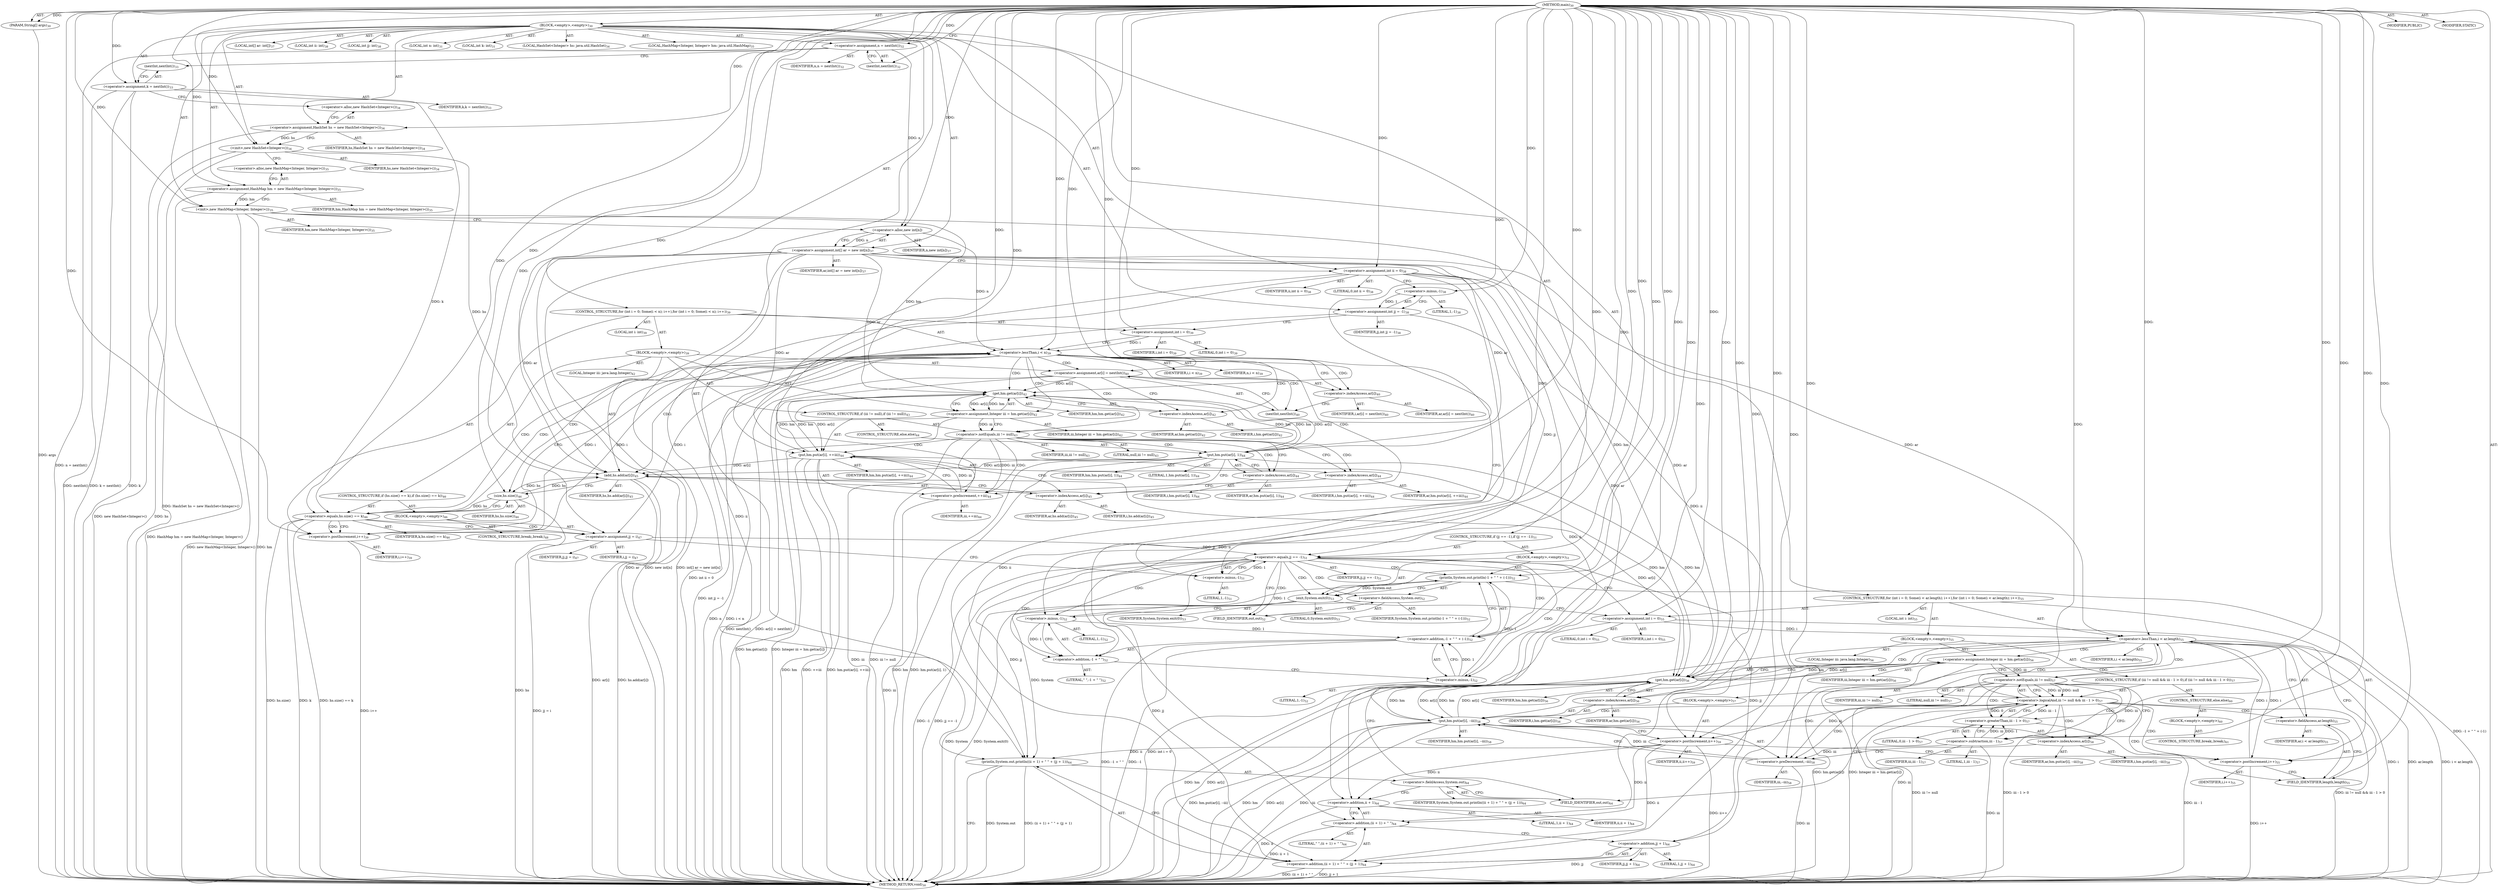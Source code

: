 digraph "main" {  
"88" [label = <(METHOD,main)<SUB>30</SUB>> ]
"89" [label = <(PARAM,String[] args)<SUB>30</SUB>> ]
"90" [label = <(BLOCK,&lt;empty&gt;,&lt;empty&gt;)<SUB>30</SUB>> ]
"91" [label = <(LOCAL,int n: int)<SUB>31</SUB>> ]
"92" [label = <(LOCAL,int k: int)<SUB>31</SUB>> ]
"93" [label = <(&lt;operator&gt;.assignment,n = nextInt())<SUB>32</SUB>> ]
"94" [label = <(IDENTIFIER,n,n = nextInt())<SUB>32</SUB>> ]
"95" [label = <(nextInt,nextInt())<SUB>32</SUB>> ]
"96" [label = <(&lt;operator&gt;.assignment,k = nextInt())<SUB>33</SUB>> ]
"97" [label = <(IDENTIFIER,k,k = nextInt())<SUB>33</SUB>> ]
"98" [label = <(nextInt,nextInt())<SUB>33</SUB>> ]
"6" [label = <(LOCAL,HashSet&lt;Integer&gt; hs: java.util.HashSet)<SUB>34</SUB>> ]
"99" [label = <(&lt;operator&gt;.assignment,HashSet hs = new HashSet&lt;Integer&gt;())<SUB>34</SUB>> ]
"100" [label = <(IDENTIFIER,hs,HashSet hs = new HashSet&lt;Integer&gt;())<SUB>34</SUB>> ]
"101" [label = <(&lt;operator&gt;.alloc,new HashSet&lt;Integer&gt;())<SUB>34</SUB>> ]
"102" [label = <(&lt;init&gt;,new HashSet&lt;Integer&gt;())<SUB>34</SUB>> ]
"5" [label = <(IDENTIFIER,hs,new HashSet&lt;Integer&gt;())<SUB>34</SUB>> ]
"8" [label = <(LOCAL,HashMap&lt;Integer, Integer&gt; hm: java.util.HashMap)<SUB>35</SUB>> ]
"103" [label = <(&lt;operator&gt;.assignment,HashMap hm = new HashMap&lt;Integer, Integer&gt;())<SUB>35</SUB>> ]
"104" [label = <(IDENTIFIER,hm,HashMap hm = new HashMap&lt;Integer, Integer&gt;())<SUB>35</SUB>> ]
"105" [label = <(&lt;operator&gt;.alloc,new HashMap&lt;Integer, Integer&gt;())<SUB>35</SUB>> ]
"106" [label = <(&lt;init&gt;,new HashMap&lt;Integer, Integer&gt;())<SUB>35</SUB>> ]
"7" [label = <(IDENTIFIER,hm,new HashMap&lt;Integer, Integer&gt;())<SUB>35</SUB>> ]
"107" [label = <(LOCAL,int[] ar: int[])<SUB>37</SUB>> ]
"108" [label = <(&lt;operator&gt;.assignment,int[] ar = new int[n])<SUB>37</SUB>> ]
"109" [label = <(IDENTIFIER,ar,int[] ar = new int[n])<SUB>37</SUB>> ]
"110" [label = <(&lt;operator&gt;.alloc,new int[n])> ]
"111" [label = <(IDENTIFIER,n,new int[n])<SUB>37</SUB>> ]
"112" [label = <(LOCAL,int ii: int)<SUB>38</SUB>> ]
"113" [label = <(LOCAL,int jj: int)<SUB>38</SUB>> ]
"114" [label = <(&lt;operator&gt;.assignment,int ii = 0)<SUB>38</SUB>> ]
"115" [label = <(IDENTIFIER,ii,int ii = 0)<SUB>38</SUB>> ]
"116" [label = <(LITERAL,0,int ii = 0)<SUB>38</SUB>> ]
"117" [label = <(&lt;operator&gt;.assignment,int jj = -1)<SUB>38</SUB>> ]
"118" [label = <(IDENTIFIER,jj,int jj = -1)<SUB>38</SUB>> ]
"119" [label = <(&lt;operator&gt;.minus,-1)<SUB>38</SUB>> ]
"120" [label = <(LITERAL,1,-1)<SUB>38</SUB>> ]
"121" [label = <(CONTROL_STRUCTURE,for (int i = 0; Some(i &lt; n); i++),for (int i = 0; Some(i &lt; n); i++))<SUB>39</SUB>> ]
"122" [label = <(LOCAL,int i: int)<SUB>39</SUB>> ]
"123" [label = <(&lt;operator&gt;.assignment,int i = 0)<SUB>39</SUB>> ]
"124" [label = <(IDENTIFIER,i,int i = 0)<SUB>39</SUB>> ]
"125" [label = <(LITERAL,0,int i = 0)<SUB>39</SUB>> ]
"126" [label = <(&lt;operator&gt;.lessThan,i &lt; n)<SUB>39</SUB>> ]
"127" [label = <(IDENTIFIER,i,i &lt; n)<SUB>39</SUB>> ]
"128" [label = <(IDENTIFIER,n,i &lt; n)<SUB>39</SUB>> ]
"129" [label = <(&lt;operator&gt;.postIncrement,i++)<SUB>39</SUB>> ]
"130" [label = <(IDENTIFIER,i,i++)<SUB>39</SUB>> ]
"131" [label = <(BLOCK,&lt;empty&gt;,&lt;empty&gt;)<SUB>39</SUB>> ]
"132" [label = <(&lt;operator&gt;.assignment,ar[i] = nextInt())<SUB>40</SUB>> ]
"133" [label = <(&lt;operator&gt;.indexAccess,ar[i])<SUB>40</SUB>> ]
"134" [label = <(IDENTIFIER,ar,ar[i] = nextInt())<SUB>40</SUB>> ]
"135" [label = <(IDENTIFIER,i,ar[i] = nextInt())<SUB>40</SUB>> ]
"136" [label = <(nextInt,nextInt())<SUB>40</SUB>> ]
"137" [label = <(LOCAL,Integer iii: java.lang.Integer)<SUB>42</SUB>> ]
"138" [label = <(&lt;operator&gt;.assignment,Integer iii = hm.get(ar[i]))<SUB>42</SUB>> ]
"139" [label = <(IDENTIFIER,iii,Integer iii = hm.get(ar[i]))<SUB>42</SUB>> ]
"140" [label = <(get,hm.get(ar[i]))<SUB>42</SUB>> ]
"141" [label = <(IDENTIFIER,hm,hm.get(ar[i]))<SUB>42</SUB>> ]
"142" [label = <(&lt;operator&gt;.indexAccess,ar[i])<SUB>42</SUB>> ]
"143" [label = <(IDENTIFIER,ar,hm.get(ar[i]))<SUB>42</SUB>> ]
"144" [label = <(IDENTIFIER,i,hm.get(ar[i]))<SUB>42</SUB>> ]
"145" [label = <(CONTROL_STRUCTURE,if (iii != null),if (iii != null))<SUB>43</SUB>> ]
"146" [label = <(&lt;operator&gt;.notEquals,iii != null)<SUB>43</SUB>> ]
"147" [label = <(IDENTIFIER,iii,iii != null)<SUB>43</SUB>> ]
"148" [label = <(LITERAL,null,iii != null)<SUB>43</SUB>> ]
"149" [label = <(put,hm.put(ar[i], ++iii))<SUB>44</SUB>> ]
"150" [label = <(IDENTIFIER,hm,hm.put(ar[i], ++iii))<SUB>44</SUB>> ]
"151" [label = <(&lt;operator&gt;.indexAccess,ar[i])<SUB>44</SUB>> ]
"152" [label = <(IDENTIFIER,ar,hm.put(ar[i], ++iii))<SUB>44</SUB>> ]
"153" [label = <(IDENTIFIER,i,hm.put(ar[i], ++iii))<SUB>44</SUB>> ]
"154" [label = <(&lt;operator&gt;.preIncrement,++iii)<SUB>44</SUB>> ]
"155" [label = <(IDENTIFIER,iii,++iii)<SUB>44</SUB>> ]
"156" [label = <(CONTROL_STRUCTURE,else,else)<SUB>44</SUB>> ]
"157" [label = <(put,hm.put(ar[i], 1))<SUB>44</SUB>> ]
"158" [label = <(IDENTIFIER,hm,hm.put(ar[i], 1))<SUB>44</SUB>> ]
"159" [label = <(&lt;operator&gt;.indexAccess,ar[i])<SUB>44</SUB>> ]
"160" [label = <(IDENTIFIER,ar,hm.put(ar[i], 1))<SUB>44</SUB>> ]
"161" [label = <(IDENTIFIER,i,hm.put(ar[i], 1))<SUB>44</SUB>> ]
"162" [label = <(LITERAL,1,hm.put(ar[i], 1))<SUB>44</SUB>> ]
"163" [label = <(add,hs.add(ar[i]))<SUB>45</SUB>> ]
"164" [label = <(IDENTIFIER,hs,hs.add(ar[i]))<SUB>45</SUB>> ]
"165" [label = <(&lt;operator&gt;.indexAccess,ar[i])<SUB>45</SUB>> ]
"166" [label = <(IDENTIFIER,ar,hs.add(ar[i]))<SUB>45</SUB>> ]
"167" [label = <(IDENTIFIER,i,hs.add(ar[i]))<SUB>45</SUB>> ]
"168" [label = <(CONTROL_STRUCTURE,if (hs.size() == k),if (hs.size() == k))<SUB>46</SUB>> ]
"169" [label = <(&lt;operator&gt;.equals,hs.size() == k)<SUB>46</SUB>> ]
"170" [label = <(size,hs.size())<SUB>46</SUB>> ]
"171" [label = <(IDENTIFIER,hs,hs.size())<SUB>46</SUB>> ]
"172" [label = <(IDENTIFIER,k,hs.size() == k)<SUB>46</SUB>> ]
"173" [label = <(BLOCK,&lt;empty&gt;,&lt;empty&gt;)<SUB>46</SUB>> ]
"174" [label = <(&lt;operator&gt;.assignment,jj = i)<SUB>47</SUB>> ]
"175" [label = <(IDENTIFIER,jj,jj = i)<SUB>47</SUB>> ]
"176" [label = <(IDENTIFIER,i,jj = i)<SUB>47</SUB>> ]
"177" [label = <(CONTROL_STRUCTURE,break;,break;)<SUB>48</SUB>> ]
"178" [label = <(CONTROL_STRUCTURE,if (jj == -1),if (jj == -1))<SUB>51</SUB>> ]
"179" [label = <(&lt;operator&gt;.equals,jj == -1)<SUB>51</SUB>> ]
"180" [label = <(IDENTIFIER,jj,jj == -1)<SUB>51</SUB>> ]
"181" [label = <(&lt;operator&gt;.minus,-1)<SUB>51</SUB>> ]
"182" [label = <(LITERAL,1,-1)<SUB>51</SUB>> ]
"183" [label = <(BLOCK,&lt;empty&gt;,&lt;empty&gt;)<SUB>51</SUB>> ]
"184" [label = <(println,System.out.println(-1 + &quot; &quot; + (-1)))<SUB>52</SUB>> ]
"185" [label = <(&lt;operator&gt;.fieldAccess,System.out)<SUB>52</SUB>> ]
"186" [label = <(IDENTIFIER,System,System.out.println(-1 + &quot; &quot; + (-1)))<SUB>52</SUB>> ]
"187" [label = <(FIELD_IDENTIFIER,out,out)<SUB>52</SUB>> ]
"188" [label = <(&lt;operator&gt;.addition,-1 + &quot; &quot; + (-1))<SUB>52</SUB>> ]
"189" [label = <(&lt;operator&gt;.addition,-1 + &quot; &quot;)<SUB>52</SUB>> ]
"190" [label = <(&lt;operator&gt;.minus,-1)<SUB>52</SUB>> ]
"191" [label = <(LITERAL,1,-1)<SUB>52</SUB>> ]
"192" [label = <(LITERAL,&quot; &quot;,-1 + &quot; &quot;)<SUB>52</SUB>> ]
"193" [label = <(&lt;operator&gt;.minus,-1)<SUB>52</SUB>> ]
"194" [label = <(LITERAL,1,-1)<SUB>52</SUB>> ]
"195" [label = <(exit,System.exit(0))<SUB>53</SUB>> ]
"196" [label = <(IDENTIFIER,System,System.exit(0))<SUB>53</SUB>> ]
"197" [label = <(LITERAL,0,System.exit(0))<SUB>53</SUB>> ]
"198" [label = <(CONTROL_STRUCTURE,for (int i = 0; Some(i &lt; ar.length); i++),for (int i = 0; Some(i &lt; ar.length); i++))<SUB>55</SUB>> ]
"199" [label = <(LOCAL,int i: int)<SUB>55</SUB>> ]
"200" [label = <(&lt;operator&gt;.assignment,int i = 0)<SUB>55</SUB>> ]
"201" [label = <(IDENTIFIER,i,int i = 0)<SUB>55</SUB>> ]
"202" [label = <(LITERAL,0,int i = 0)<SUB>55</SUB>> ]
"203" [label = <(&lt;operator&gt;.lessThan,i &lt; ar.length)<SUB>55</SUB>> ]
"204" [label = <(IDENTIFIER,i,i &lt; ar.length)<SUB>55</SUB>> ]
"205" [label = <(&lt;operator&gt;.fieldAccess,ar.length)<SUB>55</SUB>> ]
"206" [label = <(IDENTIFIER,ar,i &lt; ar.length)<SUB>55</SUB>> ]
"207" [label = <(FIELD_IDENTIFIER,length,length)<SUB>55</SUB>> ]
"208" [label = <(&lt;operator&gt;.postIncrement,i++)<SUB>55</SUB>> ]
"209" [label = <(IDENTIFIER,i,i++)<SUB>55</SUB>> ]
"210" [label = <(BLOCK,&lt;empty&gt;,&lt;empty&gt;)<SUB>55</SUB>> ]
"211" [label = <(LOCAL,Integer iii: java.lang.Integer)<SUB>56</SUB>> ]
"212" [label = <(&lt;operator&gt;.assignment,Integer iii = hm.get(ar[i]))<SUB>56</SUB>> ]
"213" [label = <(IDENTIFIER,iii,Integer iii = hm.get(ar[i]))<SUB>56</SUB>> ]
"214" [label = <(get,hm.get(ar[i]))<SUB>56</SUB>> ]
"215" [label = <(IDENTIFIER,hm,hm.get(ar[i]))<SUB>56</SUB>> ]
"216" [label = <(&lt;operator&gt;.indexAccess,ar[i])<SUB>56</SUB>> ]
"217" [label = <(IDENTIFIER,ar,hm.get(ar[i]))<SUB>56</SUB>> ]
"218" [label = <(IDENTIFIER,i,hm.get(ar[i]))<SUB>56</SUB>> ]
"219" [label = <(CONTROL_STRUCTURE,if (iii != null &amp;&amp; iii - 1 &gt; 0),if (iii != null &amp;&amp; iii - 1 &gt; 0))<SUB>57</SUB>> ]
"220" [label = <(&lt;operator&gt;.logicalAnd,iii != null &amp;&amp; iii - 1 &gt; 0)<SUB>57</SUB>> ]
"221" [label = <(&lt;operator&gt;.notEquals,iii != null)<SUB>57</SUB>> ]
"222" [label = <(IDENTIFIER,iii,iii != null)<SUB>57</SUB>> ]
"223" [label = <(LITERAL,null,iii != null)<SUB>57</SUB>> ]
"224" [label = <(&lt;operator&gt;.greaterThan,iii - 1 &gt; 0)<SUB>57</SUB>> ]
"225" [label = <(&lt;operator&gt;.subtraction,iii - 1)<SUB>57</SUB>> ]
"226" [label = <(IDENTIFIER,iii,iii - 1)<SUB>57</SUB>> ]
"227" [label = <(LITERAL,1,iii - 1)<SUB>57</SUB>> ]
"228" [label = <(LITERAL,0,iii - 1 &gt; 0)<SUB>57</SUB>> ]
"229" [label = <(BLOCK,&lt;empty&gt;,&lt;empty&gt;)<SUB>57</SUB>> ]
"230" [label = <(put,hm.put(ar[i], --iii))<SUB>58</SUB>> ]
"231" [label = <(IDENTIFIER,hm,hm.put(ar[i], --iii))<SUB>58</SUB>> ]
"232" [label = <(&lt;operator&gt;.indexAccess,ar[i])<SUB>58</SUB>> ]
"233" [label = <(IDENTIFIER,ar,hm.put(ar[i], --iii))<SUB>58</SUB>> ]
"234" [label = <(IDENTIFIER,i,hm.put(ar[i], --iii))<SUB>58</SUB>> ]
"235" [label = <(&lt;operator&gt;.preDecrement,--iii)<SUB>58</SUB>> ]
"236" [label = <(IDENTIFIER,iii,--iii)<SUB>58</SUB>> ]
"237" [label = <(&lt;operator&gt;.postIncrement,ii++)<SUB>59</SUB>> ]
"238" [label = <(IDENTIFIER,ii,ii++)<SUB>59</SUB>> ]
"239" [label = <(CONTROL_STRUCTURE,else,else)<SUB>60</SUB>> ]
"240" [label = <(BLOCK,&lt;empty&gt;,&lt;empty&gt;)<SUB>60</SUB>> ]
"241" [label = <(CONTROL_STRUCTURE,break;,break;)<SUB>61</SUB>> ]
"242" [label = <(println,System.out.println((ii + 1) + &quot; &quot; + (jj + 1)))<SUB>64</SUB>> ]
"243" [label = <(&lt;operator&gt;.fieldAccess,System.out)<SUB>64</SUB>> ]
"244" [label = <(IDENTIFIER,System,System.out.println((ii + 1) + &quot; &quot; + (jj + 1)))<SUB>64</SUB>> ]
"245" [label = <(FIELD_IDENTIFIER,out,out)<SUB>64</SUB>> ]
"246" [label = <(&lt;operator&gt;.addition,(ii + 1) + &quot; &quot; + (jj + 1))<SUB>64</SUB>> ]
"247" [label = <(&lt;operator&gt;.addition,(ii + 1) + &quot; &quot;)<SUB>64</SUB>> ]
"248" [label = <(&lt;operator&gt;.addition,ii + 1)<SUB>64</SUB>> ]
"249" [label = <(IDENTIFIER,ii,ii + 1)<SUB>64</SUB>> ]
"250" [label = <(LITERAL,1,ii + 1)<SUB>64</SUB>> ]
"251" [label = <(LITERAL,&quot; &quot;,(ii + 1) + &quot; &quot;)<SUB>64</SUB>> ]
"252" [label = <(&lt;operator&gt;.addition,jj + 1)<SUB>64</SUB>> ]
"253" [label = <(IDENTIFIER,jj,jj + 1)<SUB>64</SUB>> ]
"254" [label = <(LITERAL,1,jj + 1)<SUB>64</SUB>> ]
"255" [label = <(MODIFIER,PUBLIC)> ]
"256" [label = <(MODIFIER,STATIC)> ]
"257" [label = <(METHOD_RETURN,void)<SUB>30</SUB>> ]
  "88" -> "89"  [ label = "AST: "] 
  "88" -> "90"  [ label = "AST: "] 
  "88" -> "255"  [ label = "AST: "] 
  "88" -> "256"  [ label = "AST: "] 
  "88" -> "257"  [ label = "AST: "] 
  "90" -> "91"  [ label = "AST: "] 
  "90" -> "92"  [ label = "AST: "] 
  "90" -> "93"  [ label = "AST: "] 
  "90" -> "96"  [ label = "AST: "] 
  "90" -> "6"  [ label = "AST: "] 
  "90" -> "99"  [ label = "AST: "] 
  "90" -> "102"  [ label = "AST: "] 
  "90" -> "8"  [ label = "AST: "] 
  "90" -> "103"  [ label = "AST: "] 
  "90" -> "106"  [ label = "AST: "] 
  "90" -> "107"  [ label = "AST: "] 
  "90" -> "108"  [ label = "AST: "] 
  "90" -> "112"  [ label = "AST: "] 
  "90" -> "113"  [ label = "AST: "] 
  "90" -> "114"  [ label = "AST: "] 
  "90" -> "117"  [ label = "AST: "] 
  "90" -> "121"  [ label = "AST: "] 
  "90" -> "178"  [ label = "AST: "] 
  "90" -> "198"  [ label = "AST: "] 
  "90" -> "242"  [ label = "AST: "] 
  "93" -> "94"  [ label = "AST: "] 
  "93" -> "95"  [ label = "AST: "] 
  "96" -> "97"  [ label = "AST: "] 
  "96" -> "98"  [ label = "AST: "] 
  "99" -> "100"  [ label = "AST: "] 
  "99" -> "101"  [ label = "AST: "] 
  "102" -> "5"  [ label = "AST: "] 
  "103" -> "104"  [ label = "AST: "] 
  "103" -> "105"  [ label = "AST: "] 
  "106" -> "7"  [ label = "AST: "] 
  "108" -> "109"  [ label = "AST: "] 
  "108" -> "110"  [ label = "AST: "] 
  "110" -> "111"  [ label = "AST: "] 
  "114" -> "115"  [ label = "AST: "] 
  "114" -> "116"  [ label = "AST: "] 
  "117" -> "118"  [ label = "AST: "] 
  "117" -> "119"  [ label = "AST: "] 
  "119" -> "120"  [ label = "AST: "] 
  "121" -> "122"  [ label = "AST: "] 
  "121" -> "123"  [ label = "AST: "] 
  "121" -> "126"  [ label = "AST: "] 
  "121" -> "129"  [ label = "AST: "] 
  "121" -> "131"  [ label = "AST: "] 
  "123" -> "124"  [ label = "AST: "] 
  "123" -> "125"  [ label = "AST: "] 
  "126" -> "127"  [ label = "AST: "] 
  "126" -> "128"  [ label = "AST: "] 
  "129" -> "130"  [ label = "AST: "] 
  "131" -> "132"  [ label = "AST: "] 
  "131" -> "137"  [ label = "AST: "] 
  "131" -> "138"  [ label = "AST: "] 
  "131" -> "145"  [ label = "AST: "] 
  "131" -> "163"  [ label = "AST: "] 
  "131" -> "168"  [ label = "AST: "] 
  "132" -> "133"  [ label = "AST: "] 
  "132" -> "136"  [ label = "AST: "] 
  "133" -> "134"  [ label = "AST: "] 
  "133" -> "135"  [ label = "AST: "] 
  "138" -> "139"  [ label = "AST: "] 
  "138" -> "140"  [ label = "AST: "] 
  "140" -> "141"  [ label = "AST: "] 
  "140" -> "142"  [ label = "AST: "] 
  "142" -> "143"  [ label = "AST: "] 
  "142" -> "144"  [ label = "AST: "] 
  "145" -> "146"  [ label = "AST: "] 
  "145" -> "149"  [ label = "AST: "] 
  "145" -> "156"  [ label = "AST: "] 
  "146" -> "147"  [ label = "AST: "] 
  "146" -> "148"  [ label = "AST: "] 
  "149" -> "150"  [ label = "AST: "] 
  "149" -> "151"  [ label = "AST: "] 
  "149" -> "154"  [ label = "AST: "] 
  "151" -> "152"  [ label = "AST: "] 
  "151" -> "153"  [ label = "AST: "] 
  "154" -> "155"  [ label = "AST: "] 
  "156" -> "157"  [ label = "AST: "] 
  "157" -> "158"  [ label = "AST: "] 
  "157" -> "159"  [ label = "AST: "] 
  "157" -> "162"  [ label = "AST: "] 
  "159" -> "160"  [ label = "AST: "] 
  "159" -> "161"  [ label = "AST: "] 
  "163" -> "164"  [ label = "AST: "] 
  "163" -> "165"  [ label = "AST: "] 
  "165" -> "166"  [ label = "AST: "] 
  "165" -> "167"  [ label = "AST: "] 
  "168" -> "169"  [ label = "AST: "] 
  "168" -> "173"  [ label = "AST: "] 
  "169" -> "170"  [ label = "AST: "] 
  "169" -> "172"  [ label = "AST: "] 
  "170" -> "171"  [ label = "AST: "] 
  "173" -> "174"  [ label = "AST: "] 
  "173" -> "177"  [ label = "AST: "] 
  "174" -> "175"  [ label = "AST: "] 
  "174" -> "176"  [ label = "AST: "] 
  "178" -> "179"  [ label = "AST: "] 
  "178" -> "183"  [ label = "AST: "] 
  "179" -> "180"  [ label = "AST: "] 
  "179" -> "181"  [ label = "AST: "] 
  "181" -> "182"  [ label = "AST: "] 
  "183" -> "184"  [ label = "AST: "] 
  "183" -> "195"  [ label = "AST: "] 
  "184" -> "185"  [ label = "AST: "] 
  "184" -> "188"  [ label = "AST: "] 
  "185" -> "186"  [ label = "AST: "] 
  "185" -> "187"  [ label = "AST: "] 
  "188" -> "189"  [ label = "AST: "] 
  "188" -> "193"  [ label = "AST: "] 
  "189" -> "190"  [ label = "AST: "] 
  "189" -> "192"  [ label = "AST: "] 
  "190" -> "191"  [ label = "AST: "] 
  "193" -> "194"  [ label = "AST: "] 
  "195" -> "196"  [ label = "AST: "] 
  "195" -> "197"  [ label = "AST: "] 
  "198" -> "199"  [ label = "AST: "] 
  "198" -> "200"  [ label = "AST: "] 
  "198" -> "203"  [ label = "AST: "] 
  "198" -> "208"  [ label = "AST: "] 
  "198" -> "210"  [ label = "AST: "] 
  "200" -> "201"  [ label = "AST: "] 
  "200" -> "202"  [ label = "AST: "] 
  "203" -> "204"  [ label = "AST: "] 
  "203" -> "205"  [ label = "AST: "] 
  "205" -> "206"  [ label = "AST: "] 
  "205" -> "207"  [ label = "AST: "] 
  "208" -> "209"  [ label = "AST: "] 
  "210" -> "211"  [ label = "AST: "] 
  "210" -> "212"  [ label = "AST: "] 
  "210" -> "219"  [ label = "AST: "] 
  "212" -> "213"  [ label = "AST: "] 
  "212" -> "214"  [ label = "AST: "] 
  "214" -> "215"  [ label = "AST: "] 
  "214" -> "216"  [ label = "AST: "] 
  "216" -> "217"  [ label = "AST: "] 
  "216" -> "218"  [ label = "AST: "] 
  "219" -> "220"  [ label = "AST: "] 
  "219" -> "229"  [ label = "AST: "] 
  "219" -> "239"  [ label = "AST: "] 
  "220" -> "221"  [ label = "AST: "] 
  "220" -> "224"  [ label = "AST: "] 
  "221" -> "222"  [ label = "AST: "] 
  "221" -> "223"  [ label = "AST: "] 
  "224" -> "225"  [ label = "AST: "] 
  "224" -> "228"  [ label = "AST: "] 
  "225" -> "226"  [ label = "AST: "] 
  "225" -> "227"  [ label = "AST: "] 
  "229" -> "230"  [ label = "AST: "] 
  "229" -> "237"  [ label = "AST: "] 
  "230" -> "231"  [ label = "AST: "] 
  "230" -> "232"  [ label = "AST: "] 
  "230" -> "235"  [ label = "AST: "] 
  "232" -> "233"  [ label = "AST: "] 
  "232" -> "234"  [ label = "AST: "] 
  "235" -> "236"  [ label = "AST: "] 
  "237" -> "238"  [ label = "AST: "] 
  "239" -> "240"  [ label = "AST: "] 
  "240" -> "241"  [ label = "AST: "] 
  "242" -> "243"  [ label = "AST: "] 
  "242" -> "246"  [ label = "AST: "] 
  "243" -> "244"  [ label = "AST: "] 
  "243" -> "245"  [ label = "AST: "] 
  "246" -> "247"  [ label = "AST: "] 
  "246" -> "252"  [ label = "AST: "] 
  "247" -> "248"  [ label = "AST: "] 
  "247" -> "251"  [ label = "AST: "] 
  "248" -> "249"  [ label = "AST: "] 
  "248" -> "250"  [ label = "AST: "] 
  "252" -> "253"  [ label = "AST: "] 
  "252" -> "254"  [ label = "AST: "] 
  "93" -> "98"  [ label = "CFG: "] 
  "96" -> "101"  [ label = "CFG: "] 
  "99" -> "102"  [ label = "CFG: "] 
  "102" -> "105"  [ label = "CFG: "] 
  "103" -> "106"  [ label = "CFG: "] 
  "106" -> "110"  [ label = "CFG: "] 
  "108" -> "114"  [ label = "CFG: "] 
  "114" -> "119"  [ label = "CFG: "] 
  "117" -> "123"  [ label = "CFG: "] 
  "242" -> "257"  [ label = "CFG: "] 
  "95" -> "93"  [ label = "CFG: "] 
  "98" -> "96"  [ label = "CFG: "] 
  "101" -> "99"  [ label = "CFG: "] 
  "105" -> "103"  [ label = "CFG: "] 
  "110" -> "108"  [ label = "CFG: "] 
  "119" -> "117"  [ label = "CFG: "] 
  "123" -> "126"  [ label = "CFG: "] 
  "126" -> "133"  [ label = "CFG: "] 
  "126" -> "181"  [ label = "CFG: "] 
  "129" -> "126"  [ label = "CFG: "] 
  "179" -> "187"  [ label = "CFG: "] 
  "179" -> "200"  [ label = "CFG: "] 
  "200" -> "207"  [ label = "CFG: "] 
  "203" -> "216"  [ label = "CFG: "] 
  "203" -> "245"  [ label = "CFG: "] 
  "208" -> "207"  [ label = "CFG: "] 
  "243" -> "248"  [ label = "CFG: "] 
  "246" -> "242"  [ label = "CFG: "] 
  "132" -> "142"  [ label = "CFG: "] 
  "138" -> "146"  [ label = "CFG: "] 
  "163" -> "170"  [ label = "CFG: "] 
  "181" -> "179"  [ label = "CFG: "] 
  "184" -> "195"  [ label = "CFG: "] 
  "195" -> "200"  [ label = "CFG: "] 
  "205" -> "203"  [ label = "CFG: "] 
  "212" -> "221"  [ label = "CFG: "] 
  "245" -> "243"  [ label = "CFG: "] 
  "247" -> "252"  [ label = "CFG: "] 
  "252" -> "246"  [ label = "CFG: "] 
  "133" -> "136"  [ label = "CFG: "] 
  "136" -> "132"  [ label = "CFG: "] 
  "140" -> "138"  [ label = "CFG: "] 
  "146" -> "151"  [ label = "CFG: "] 
  "146" -> "159"  [ label = "CFG: "] 
  "149" -> "165"  [ label = "CFG: "] 
  "165" -> "163"  [ label = "CFG: "] 
  "169" -> "174"  [ label = "CFG: "] 
  "169" -> "129"  [ label = "CFG: "] 
  "185" -> "190"  [ label = "CFG: "] 
  "188" -> "184"  [ label = "CFG: "] 
  "207" -> "205"  [ label = "CFG: "] 
  "214" -> "212"  [ label = "CFG: "] 
  "220" -> "232"  [ label = "CFG: "] 
  "220" -> "245"  [ label = "CFG: "] 
  "248" -> "247"  [ label = "CFG: "] 
  "142" -> "140"  [ label = "CFG: "] 
  "151" -> "154"  [ label = "CFG: "] 
  "154" -> "149"  [ label = "CFG: "] 
  "157" -> "165"  [ label = "CFG: "] 
  "170" -> "169"  [ label = "CFG: "] 
  "174" -> "181"  [ label = "CFG: "] 
  "187" -> "185"  [ label = "CFG: "] 
  "189" -> "193"  [ label = "CFG: "] 
  "193" -> "188"  [ label = "CFG: "] 
  "216" -> "214"  [ label = "CFG: "] 
  "221" -> "220"  [ label = "CFG: "] 
  "221" -> "225"  [ label = "CFG: "] 
  "224" -> "220"  [ label = "CFG: "] 
  "230" -> "237"  [ label = "CFG: "] 
  "237" -> "208"  [ label = "CFG: "] 
  "159" -> "157"  [ label = "CFG: "] 
  "190" -> "189"  [ label = "CFG: "] 
  "225" -> "224"  [ label = "CFG: "] 
  "232" -> "235"  [ label = "CFG: "] 
  "235" -> "230"  [ label = "CFG: "] 
  "88" -> "95"  [ label = "CFG: "] 
  "89" -> "257"  [ label = "DDG: args"] 
  "93" -> "257"  [ label = "DDG: n = nextInt()"] 
  "96" -> "257"  [ label = "DDG: k"] 
  "96" -> "257"  [ label = "DDG: nextInt()"] 
  "96" -> "257"  [ label = "DDG: k = nextInt()"] 
  "99" -> "257"  [ label = "DDG: HashSet hs = new HashSet&lt;Integer&gt;()"] 
  "102" -> "257"  [ label = "DDG: hs"] 
  "102" -> "257"  [ label = "DDG: new HashSet&lt;Integer&gt;()"] 
  "103" -> "257"  [ label = "DDG: HashMap hm = new HashMap&lt;Integer, Integer&gt;()"] 
  "106" -> "257"  [ label = "DDG: hm"] 
  "106" -> "257"  [ label = "DDG: new HashMap&lt;Integer, Integer&gt;()"] 
  "108" -> "257"  [ label = "DDG: ar"] 
  "108" -> "257"  [ label = "DDG: new int[n]"] 
  "108" -> "257"  [ label = "DDG: int[] ar = new int[n]"] 
  "114" -> "257"  [ label = "DDG: int ii = 0"] 
  "117" -> "257"  [ label = "DDG: int jj = -1"] 
  "126" -> "257"  [ label = "DDG: n"] 
  "126" -> "257"  [ label = "DDG: i &lt; n"] 
  "132" -> "257"  [ label = "DDG: nextInt()"] 
  "132" -> "257"  [ label = "DDG: ar[i] = nextInt()"] 
  "138" -> "257"  [ label = "DDG: hm.get(ar[i])"] 
  "138" -> "257"  [ label = "DDG: Integer iii = hm.get(ar[i])"] 
  "146" -> "257"  [ label = "DDG: iii"] 
  "146" -> "257"  [ label = "DDG: iii != null"] 
  "157" -> "257"  [ label = "DDG: hm"] 
  "157" -> "257"  [ label = "DDG: hm.put(ar[i], 1)"] 
  "149" -> "257"  [ label = "DDG: hm"] 
  "154" -> "257"  [ label = "DDG: iii"] 
  "149" -> "257"  [ label = "DDG: ++iii"] 
  "149" -> "257"  [ label = "DDG: hm.put(ar[i], ++iii)"] 
  "163" -> "257"  [ label = "DDG: ar[i]"] 
  "163" -> "257"  [ label = "DDG: hs.add(ar[i])"] 
  "170" -> "257"  [ label = "DDG: hs"] 
  "169" -> "257"  [ label = "DDG: hs.size()"] 
  "169" -> "257"  [ label = "DDG: k"] 
  "169" -> "257"  [ label = "DDG: hs.size() == k"] 
  "129" -> "257"  [ label = "DDG: i++"] 
  "174" -> "257"  [ label = "DDG: jj = i"] 
  "179" -> "257"  [ label = "DDG: -1"] 
  "179" -> "257"  [ label = "DDG: jj == -1"] 
  "188" -> "257"  [ label = "DDG: -1 + &quot; &quot;"] 
  "188" -> "257"  [ label = "DDG: -1"] 
  "184" -> "257"  [ label = "DDG: -1 + &quot; &quot; + (-1)"] 
  "195" -> "257"  [ label = "DDG: System"] 
  "195" -> "257"  [ label = "DDG: System.exit(0)"] 
  "200" -> "257"  [ label = "DDG: int i = 0"] 
  "203" -> "257"  [ label = "DDG: i"] 
  "203" -> "257"  [ label = "DDG: ar.length"] 
  "203" -> "257"  [ label = "DDG: i &lt; ar.length"] 
  "214" -> "257"  [ label = "DDG: hm"] 
  "214" -> "257"  [ label = "DDG: ar[i]"] 
  "212" -> "257"  [ label = "DDG: hm.get(ar[i])"] 
  "212" -> "257"  [ label = "DDG: Integer iii = hm.get(ar[i])"] 
  "221" -> "257"  [ label = "DDG: iii"] 
  "220" -> "257"  [ label = "DDG: iii != null"] 
  "225" -> "257"  [ label = "DDG: iii"] 
  "224" -> "257"  [ label = "DDG: iii - 1"] 
  "220" -> "257"  [ label = "DDG: iii - 1 &gt; 0"] 
  "220" -> "257"  [ label = "DDG: iii != null &amp;&amp; iii - 1 &gt; 0"] 
  "242" -> "257"  [ label = "DDG: System.out"] 
  "248" -> "257"  [ label = "DDG: ii"] 
  "247" -> "257"  [ label = "DDG: ii + 1"] 
  "246" -> "257"  [ label = "DDG: (ii + 1) + &quot; &quot;"] 
  "252" -> "257"  [ label = "DDG: jj"] 
  "246" -> "257"  [ label = "DDG: jj + 1"] 
  "242" -> "257"  [ label = "DDG: (ii + 1) + &quot; &quot; + (jj + 1)"] 
  "230" -> "257"  [ label = "DDG: hm"] 
  "230" -> "257"  [ label = "DDG: ar[i]"] 
  "235" -> "257"  [ label = "DDG: iii"] 
  "230" -> "257"  [ label = "DDG: --iii"] 
  "230" -> "257"  [ label = "DDG: hm.put(ar[i], --iii)"] 
  "237" -> "257"  [ label = "DDG: ii++"] 
  "208" -> "257"  [ label = "DDG: i++"] 
  "88" -> "89"  [ label = "DDG: "] 
  "88" -> "93"  [ label = "DDG: "] 
  "88" -> "96"  [ label = "DDG: "] 
  "88" -> "99"  [ label = "DDG: "] 
  "88" -> "103"  [ label = "DDG: "] 
  "110" -> "108"  [ label = "DDG: n"] 
  "88" -> "114"  [ label = "DDG: "] 
  "119" -> "117"  [ label = "DDG: 1"] 
  "99" -> "102"  [ label = "DDG: hs"] 
  "88" -> "102"  [ label = "DDG: "] 
  "103" -> "106"  [ label = "DDG: hm"] 
  "88" -> "106"  [ label = "DDG: "] 
  "88" -> "123"  [ label = "DDG: "] 
  "88" -> "200"  [ label = "DDG: "] 
  "195" -> "242"  [ label = "DDG: System"] 
  "114" -> "242"  [ label = "DDG: ii"] 
  "237" -> "242"  [ label = "DDG: ii"] 
  "88" -> "242"  [ label = "DDG: "] 
  "179" -> "242"  [ label = "DDG: jj"] 
  "93" -> "110"  [ label = "DDG: n"] 
  "88" -> "110"  [ label = "DDG: "] 
  "88" -> "119"  [ label = "DDG: "] 
  "123" -> "126"  [ label = "DDG: i"] 
  "129" -> "126"  [ label = "DDG: i"] 
  "88" -> "126"  [ label = "DDG: "] 
  "110" -> "126"  [ label = "DDG: n"] 
  "126" -> "129"  [ label = "DDG: i"] 
  "88" -> "129"  [ label = "DDG: "] 
  "88" -> "132"  [ label = "DDG: "] 
  "140" -> "138"  [ label = "DDG: hm"] 
  "140" -> "138"  [ label = "DDG: ar[i]"] 
  "117" -> "179"  [ label = "DDG: jj"] 
  "174" -> "179"  [ label = "DDG: jj"] 
  "88" -> "179"  [ label = "DDG: "] 
  "181" -> "179"  [ label = "DDG: 1"] 
  "200" -> "203"  [ label = "DDG: i"] 
  "208" -> "203"  [ label = "DDG: i"] 
  "88" -> "203"  [ label = "DDG: "] 
  "108" -> "203"  [ label = "DDG: ar"] 
  "203" -> "208"  [ label = "DDG: i"] 
  "88" -> "208"  [ label = "DDG: "] 
  "214" -> "212"  [ label = "DDG: hm"] 
  "214" -> "212"  [ label = "DDG: ar[i]"] 
  "114" -> "246"  [ label = "DDG: ii"] 
  "237" -> "246"  [ label = "DDG: ii"] 
  "88" -> "246"  [ label = "DDG: "] 
  "179" -> "246"  [ label = "DDG: jj"] 
  "102" -> "163"  [ label = "DDG: hs"] 
  "170" -> "163"  [ label = "DDG: hs"] 
  "88" -> "163"  [ label = "DDG: "] 
  "108" -> "163"  [ label = "DDG: ar"] 
  "157" -> "163"  [ label = "DDG: ar[i]"] 
  "149" -> "163"  [ label = "DDG: ar[i]"] 
  "88" -> "181"  [ label = "DDG: "] 
  "190" -> "184"  [ label = "DDG: 1"] 
  "88" -> "184"  [ label = "DDG: "] 
  "193" -> "184"  [ label = "DDG: 1"] 
  "184" -> "195"  [ label = "DDG: System.out"] 
  "88" -> "195"  [ label = "DDG: "] 
  "114" -> "247"  [ label = "DDG: ii"] 
  "237" -> "247"  [ label = "DDG: ii"] 
  "88" -> "247"  [ label = "DDG: "] 
  "179" -> "252"  [ label = "DDG: jj"] 
  "88" -> "252"  [ label = "DDG: "] 
  "106" -> "140"  [ label = "DDG: hm"] 
  "157" -> "140"  [ label = "DDG: hm"] 
  "149" -> "140"  [ label = "DDG: hm"] 
  "88" -> "140"  [ label = "DDG: "] 
  "108" -> "140"  [ label = "DDG: ar"] 
  "132" -> "140"  [ label = "DDG: ar[i]"] 
  "138" -> "146"  [ label = "DDG: iii"] 
  "88" -> "146"  [ label = "DDG: "] 
  "140" -> "149"  [ label = "DDG: hm"] 
  "88" -> "149"  [ label = "DDG: "] 
  "108" -> "149"  [ label = "DDG: ar"] 
  "140" -> "149"  [ label = "DDG: ar[i]"] 
  "154" -> "149"  [ label = "DDG: iii"] 
  "170" -> "169"  [ label = "DDG: hs"] 
  "96" -> "169"  [ label = "DDG: k"] 
  "88" -> "169"  [ label = "DDG: "] 
  "126" -> "174"  [ label = "DDG: i"] 
  "88" -> "174"  [ label = "DDG: "] 
  "190" -> "188"  [ label = "DDG: 1"] 
  "88" -> "188"  [ label = "DDG: "] 
  "193" -> "188"  [ label = "DDG: 1"] 
  "106" -> "214"  [ label = "DDG: hm"] 
  "157" -> "214"  [ label = "DDG: hm"] 
  "149" -> "214"  [ label = "DDG: hm"] 
  "230" -> "214"  [ label = "DDG: hm"] 
  "88" -> "214"  [ label = "DDG: "] 
  "108" -> "214"  [ label = "DDG: ar"] 
  "163" -> "214"  [ label = "DDG: ar[i]"] 
  "230" -> "214"  [ label = "DDG: ar[i]"] 
  "221" -> "220"  [ label = "DDG: iii"] 
  "221" -> "220"  [ label = "DDG: null"] 
  "224" -> "220"  [ label = "DDG: iii - 1"] 
  "224" -> "220"  [ label = "DDG: 0"] 
  "114" -> "248"  [ label = "DDG: ii"] 
  "237" -> "248"  [ label = "DDG: ii"] 
  "88" -> "248"  [ label = "DDG: "] 
  "146" -> "154"  [ label = "DDG: iii"] 
  "88" -> "154"  [ label = "DDG: "] 
  "140" -> "157"  [ label = "DDG: hm"] 
  "88" -> "157"  [ label = "DDG: "] 
  "108" -> "157"  [ label = "DDG: ar"] 
  "140" -> "157"  [ label = "DDG: ar[i]"] 
  "163" -> "170"  [ label = "DDG: hs"] 
  "88" -> "170"  [ label = "DDG: "] 
  "190" -> "189"  [ label = "DDG: 1"] 
  "88" -> "189"  [ label = "DDG: "] 
  "88" -> "193"  [ label = "DDG: "] 
  "212" -> "221"  [ label = "DDG: iii"] 
  "88" -> "221"  [ label = "DDG: "] 
  "225" -> "224"  [ label = "DDG: iii"] 
  "225" -> "224"  [ label = "DDG: 1"] 
  "88" -> "224"  [ label = "DDG: "] 
  "214" -> "230"  [ label = "DDG: hm"] 
  "88" -> "230"  [ label = "DDG: "] 
  "108" -> "230"  [ label = "DDG: ar"] 
  "214" -> "230"  [ label = "DDG: ar[i]"] 
  "235" -> "230"  [ label = "DDG: iii"] 
  "114" -> "237"  [ label = "DDG: ii"] 
  "88" -> "237"  [ label = "DDG: "] 
  "88" -> "190"  [ label = "DDG: "] 
  "221" -> "225"  [ label = "DDG: iii"] 
  "88" -> "225"  [ label = "DDG: "] 
  "221" -> "235"  [ label = "DDG: iii"] 
  "225" -> "235"  [ label = "DDG: iii"] 
  "88" -> "235"  [ label = "DDG: "] 
  "126" -> "136"  [ label = "CDG: "] 
  "126" -> "146"  [ label = "CDG: "] 
  "126" -> "169"  [ label = "CDG: "] 
  "126" -> "163"  [ label = "CDG: "] 
  "126" -> "132"  [ label = "CDG: "] 
  "126" -> "142"  [ label = "CDG: "] 
  "126" -> "170"  [ label = "CDG: "] 
  "126" -> "138"  [ label = "CDG: "] 
  "126" -> "140"  [ label = "CDG: "] 
  "126" -> "165"  [ label = "CDG: "] 
  "126" -> "133"  [ label = "CDG: "] 
  "179" -> "188"  [ label = "CDG: "] 
  "179" -> "193"  [ label = "CDG: "] 
  "179" -> "185"  [ label = "CDG: "] 
  "179" -> "189"  [ label = "CDG: "] 
  "179" -> "195"  [ label = "CDG: "] 
  "179" -> "187"  [ label = "CDG: "] 
  "179" -> "190"  [ label = "CDG: "] 
  "179" -> "184"  [ label = "CDG: "] 
  "203" -> "214"  [ label = "CDG: "] 
  "203" -> "220"  [ label = "CDG: "] 
  "203" -> "212"  [ label = "CDG: "] 
  "203" -> "221"  [ label = "CDG: "] 
  "203" -> "216"  [ label = "CDG: "] 
  "146" -> "154"  [ label = "CDG: "] 
  "146" -> "149"  [ label = "CDG: "] 
  "146" -> "151"  [ label = "CDG: "] 
  "146" -> "157"  [ label = "CDG: "] 
  "146" -> "159"  [ label = "CDG: "] 
  "169" -> "129"  [ label = "CDG: "] 
  "169" -> "126"  [ label = "CDG: "] 
  "169" -> "174"  [ label = "CDG: "] 
  "220" -> "230"  [ label = "CDG: "] 
  "220" -> "235"  [ label = "CDG: "] 
  "220" -> "232"  [ label = "CDG: "] 
  "220" -> "237"  [ label = "CDG: "] 
  "220" -> "208"  [ label = "CDG: "] 
  "220" -> "207"  [ label = "CDG: "] 
  "220" -> "203"  [ label = "CDG: "] 
  "220" -> "205"  [ label = "CDG: "] 
  "221" -> "225"  [ label = "CDG: "] 
  "221" -> "224"  [ label = "CDG: "] 
}
